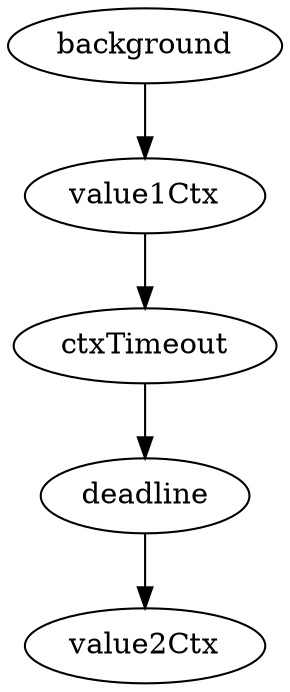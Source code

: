 digraph maa{
  background -> value1Ctx;
  value1Ctx -> ctxTimeout;
  ctxTimeout -> deadline;
  deadline -> value2Ctx;
}